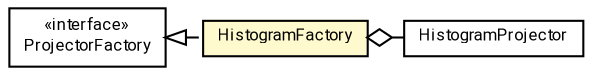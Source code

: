 #!/usr/local/bin/dot
#
# Class diagram 
# Generated by UMLGraph version R5_7_2-60-g0e99a6 (http://www.spinellis.gr/umlgraph/)
#

digraph G {
	graph [fontnames="svg"]
	edge [fontname="Roboto",fontsize=7,labelfontname="Roboto",labelfontsize=7,color="black"];
	node [fontname="Roboto",fontcolor="black",fontsize=8,shape=plaintext,margin=0,width=0,height=0];
	nodesep=0.15;
	ranksep=0.25;
	rankdir=LR;
	// de.lmu.ifi.dbs.elki.visualization.projector.HistogramProjector<V extends de.lmu.ifi.dbs.elki.data.NumberVector>
	c5073646 [label=<<table title="de.lmu.ifi.dbs.elki.visualization.projector.HistogramProjector" border="0" cellborder="1" cellspacing="0" cellpadding="2" href="HistogramProjector.html" target="_parent">
		<tr><td><table border="0" cellspacing="0" cellpadding="1">
		<tr><td align="center" balign="center"> <font face="Roboto">HistogramProjector</font> </td></tr>
		</table></td></tr>
		</table>>, URL="HistogramProjector.html"];
	// de.lmu.ifi.dbs.elki.visualization.projector.ProjectorFactory
	c5073649 [label=<<table title="de.lmu.ifi.dbs.elki.visualization.projector.ProjectorFactory" border="0" cellborder="1" cellspacing="0" cellpadding="2" href="ProjectorFactory.html" target="_parent">
		<tr><td><table border="0" cellspacing="0" cellpadding="1">
		<tr><td align="center" balign="center"> &#171;interface&#187; </td></tr>
		<tr><td align="center" balign="center"> <font face="Roboto">ProjectorFactory</font> </td></tr>
		</table></td></tr>
		</table>>, URL="ProjectorFactory.html"];
	// de.lmu.ifi.dbs.elki.visualization.projector.HistogramFactory
	c5073650 [label=<<table title="de.lmu.ifi.dbs.elki.visualization.projector.HistogramFactory" border="0" cellborder="1" cellspacing="0" cellpadding="2" bgcolor="lemonChiffon" href="HistogramFactory.html" target="_parent">
		<tr><td><table border="0" cellspacing="0" cellpadding="1">
		<tr><td align="center" balign="center"> <font face="Roboto">HistogramFactory</font> </td></tr>
		</table></td></tr>
		</table>>, URL="HistogramFactory.html"];
	// de.lmu.ifi.dbs.elki.visualization.projector.HistogramFactory implements de.lmu.ifi.dbs.elki.visualization.projector.ProjectorFactory
	c5073649 -> c5073650 [arrowtail=empty,style=dashed,dir=back,weight=9];
	// de.lmu.ifi.dbs.elki.visualization.projector.HistogramFactory has de.lmu.ifi.dbs.elki.visualization.projector.HistogramProjector<V extends de.lmu.ifi.dbs.elki.data.NumberVector>
	c5073650 -> c5073646 [arrowhead=none,arrowtail=ediamond,dir=back,weight=4];
}

